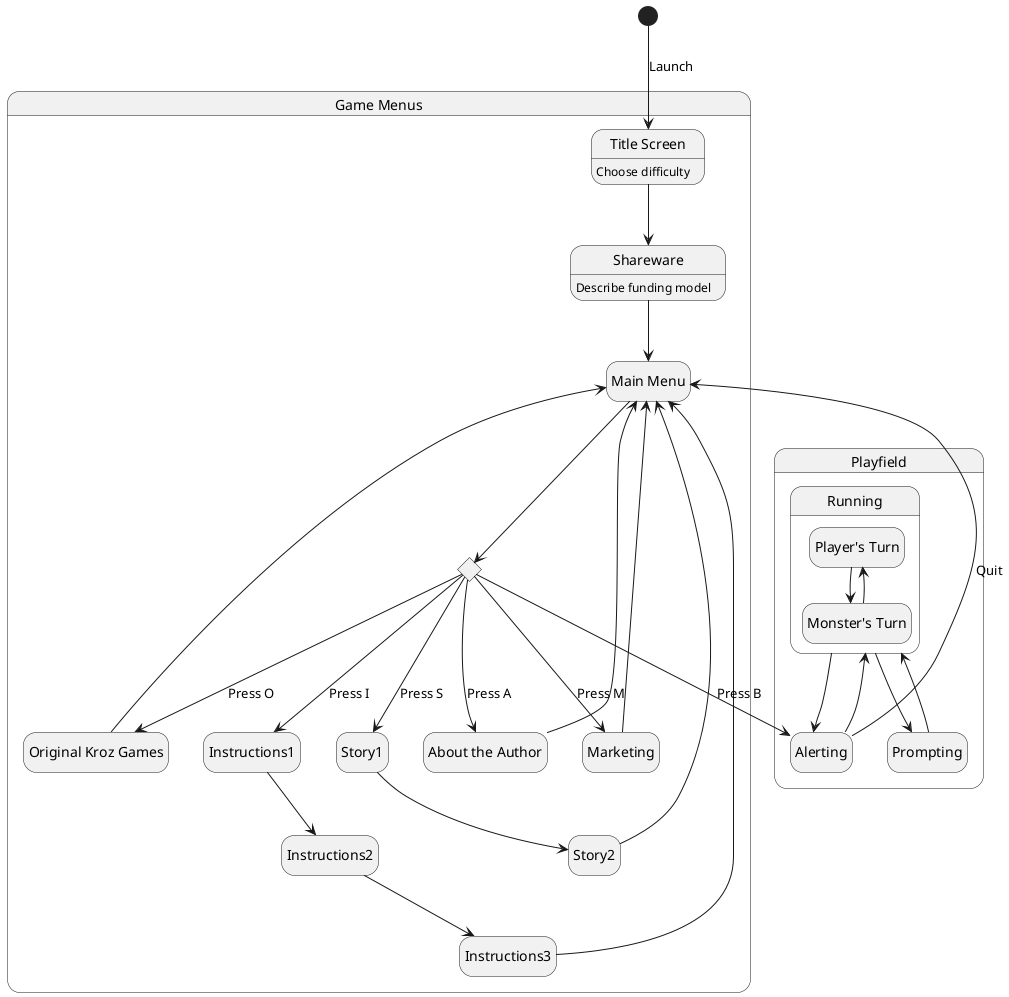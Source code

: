 @startuml Game States
hide empty description

state "Game Menus" as GameMenu {
    state "Title Screen" as Title: Choose difficulty
    state Shareware: Describe funding model
    state "Main Menu" as Menu
    state MenuChoice <<choice>>
    state Instructions1
    state Instructions2
    state Instructions3
    state Marketing
    state Story1
    state Story2
    state "Original Kroz Games" as Original
    state "About the Author" as About
}

state "Playfield" as Play {
    state Running {
        state "Player's Turn" as Player
        state "Monster's Turn" as Monster

        Player --> Monster
        Monster --> Player
    }
    state Alerting
    state Prompting

    Alerting --> Running
    Prompting --> Running
    Running --> Prompting
    Running --> Alerting
}

[*] --> Title : Launch
Title --> Shareware
Shareware --> Menu
Menu --> MenuChoice
MenuChoice --> Instructions1: Press I
Instructions1 --> Instructions2
Instructions2 --> Instructions3
Instructions3 --> Menu
MenuChoice --> Marketing: Press M
Marketing --> Menu
MenuChoice --> Story1: Press S
Story1 --> Story2
Story2 --> Menu
MenuChoice --> Original: Press O
Original --> Menu
MenuChoice --> About: Press A
About --> Menu

MenuChoice --> Alerting: Press B
Alerting --> Menu: Quit
@enduml